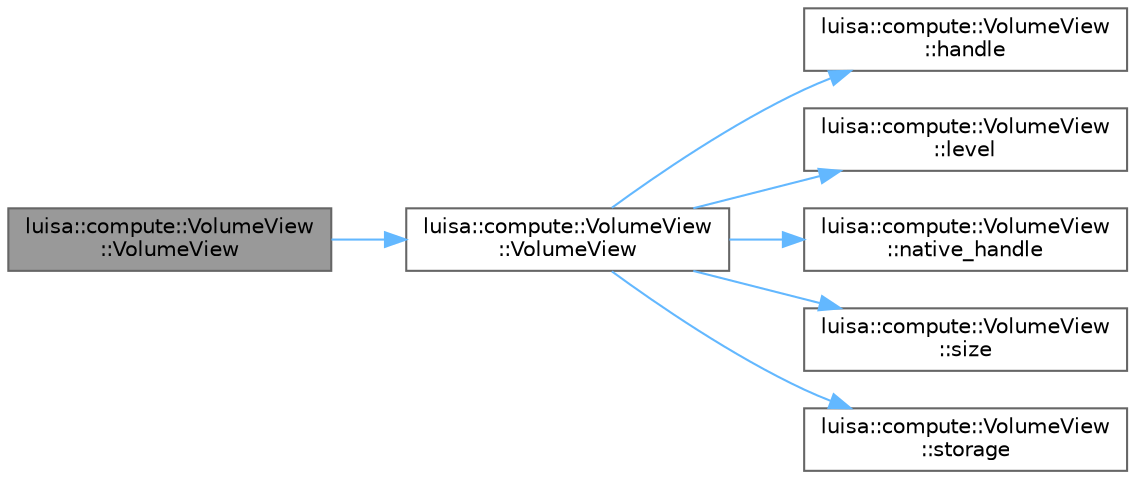 digraph "luisa::compute::VolumeView::VolumeView"
{
 // LATEX_PDF_SIZE
  bgcolor="transparent";
  edge [fontname=Helvetica,fontsize=10,labelfontname=Helvetica,labelfontsize=10];
  node [fontname=Helvetica,fontsize=10,shape=box,height=0.2,width=0.4];
  rankdir="LR";
  Node1 [id="Node000001",label="luisa::compute::VolumeView\l::VolumeView",height=0.2,width=0.4,color="gray40", fillcolor="grey60", style="filled", fontcolor="black",tooltip=" "];
  Node1 -> Node2 [id="edge1_Node000001_Node000002",color="steelblue1",style="solid",tooltip=" "];
  Node2 [id="Node000002",label="luisa::compute::VolumeView\l::VolumeView",height=0.2,width=0.4,color="grey40", fillcolor="white", style="filled",URL="$classluisa_1_1compute_1_1_volume_view.html#a0037b349a06344b743d677f347b25fba",tooltip=" "];
  Node2 -> Node3 [id="edge2_Node000002_Node000003",color="steelblue1",style="solid",tooltip=" "];
  Node3 [id="Node000003",label="luisa::compute::VolumeView\l::handle",height=0.2,width=0.4,color="grey40", fillcolor="white", style="filled",URL="$classluisa_1_1compute_1_1_volume_view.html#a271f42e97656b9720bcc53d5fbfa082c",tooltip=" "];
  Node2 -> Node4 [id="edge3_Node000002_Node000004",color="steelblue1",style="solid",tooltip=" "];
  Node4 [id="Node000004",label="luisa::compute::VolumeView\l::level",height=0.2,width=0.4,color="grey40", fillcolor="white", style="filled",URL="$classluisa_1_1compute_1_1_volume_view.html#ac3f8a395d0c58ced93f454dd08daf228",tooltip=" "];
  Node2 -> Node5 [id="edge4_Node000002_Node000005",color="steelblue1",style="solid",tooltip=" "];
  Node5 [id="Node000005",label="luisa::compute::VolumeView\l::native_handle",height=0.2,width=0.4,color="grey40", fillcolor="white", style="filled",URL="$classluisa_1_1compute_1_1_volume_view.html#ae9d20a35382efa39ba4649f17307ea19",tooltip=" "];
  Node2 -> Node6 [id="edge5_Node000002_Node000006",color="steelblue1",style="solid",tooltip=" "];
  Node6 [id="Node000006",label="luisa::compute::VolumeView\l::size",height=0.2,width=0.4,color="grey40", fillcolor="white", style="filled",URL="$classluisa_1_1compute_1_1_volume_view.html#a4e8a73533902f3a94bc4a207da594055",tooltip=" "];
  Node2 -> Node7 [id="edge6_Node000002_Node000007",color="steelblue1",style="solid",tooltip=" "];
  Node7 [id="Node000007",label="luisa::compute::VolumeView\l::storage",height=0.2,width=0.4,color="grey40", fillcolor="white", style="filled",URL="$classluisa_1_1compute_1_1_volume_view.html#a81d7957a5ef7e4aa59919bcda4d9ceb8",tooltip=" "];
}
